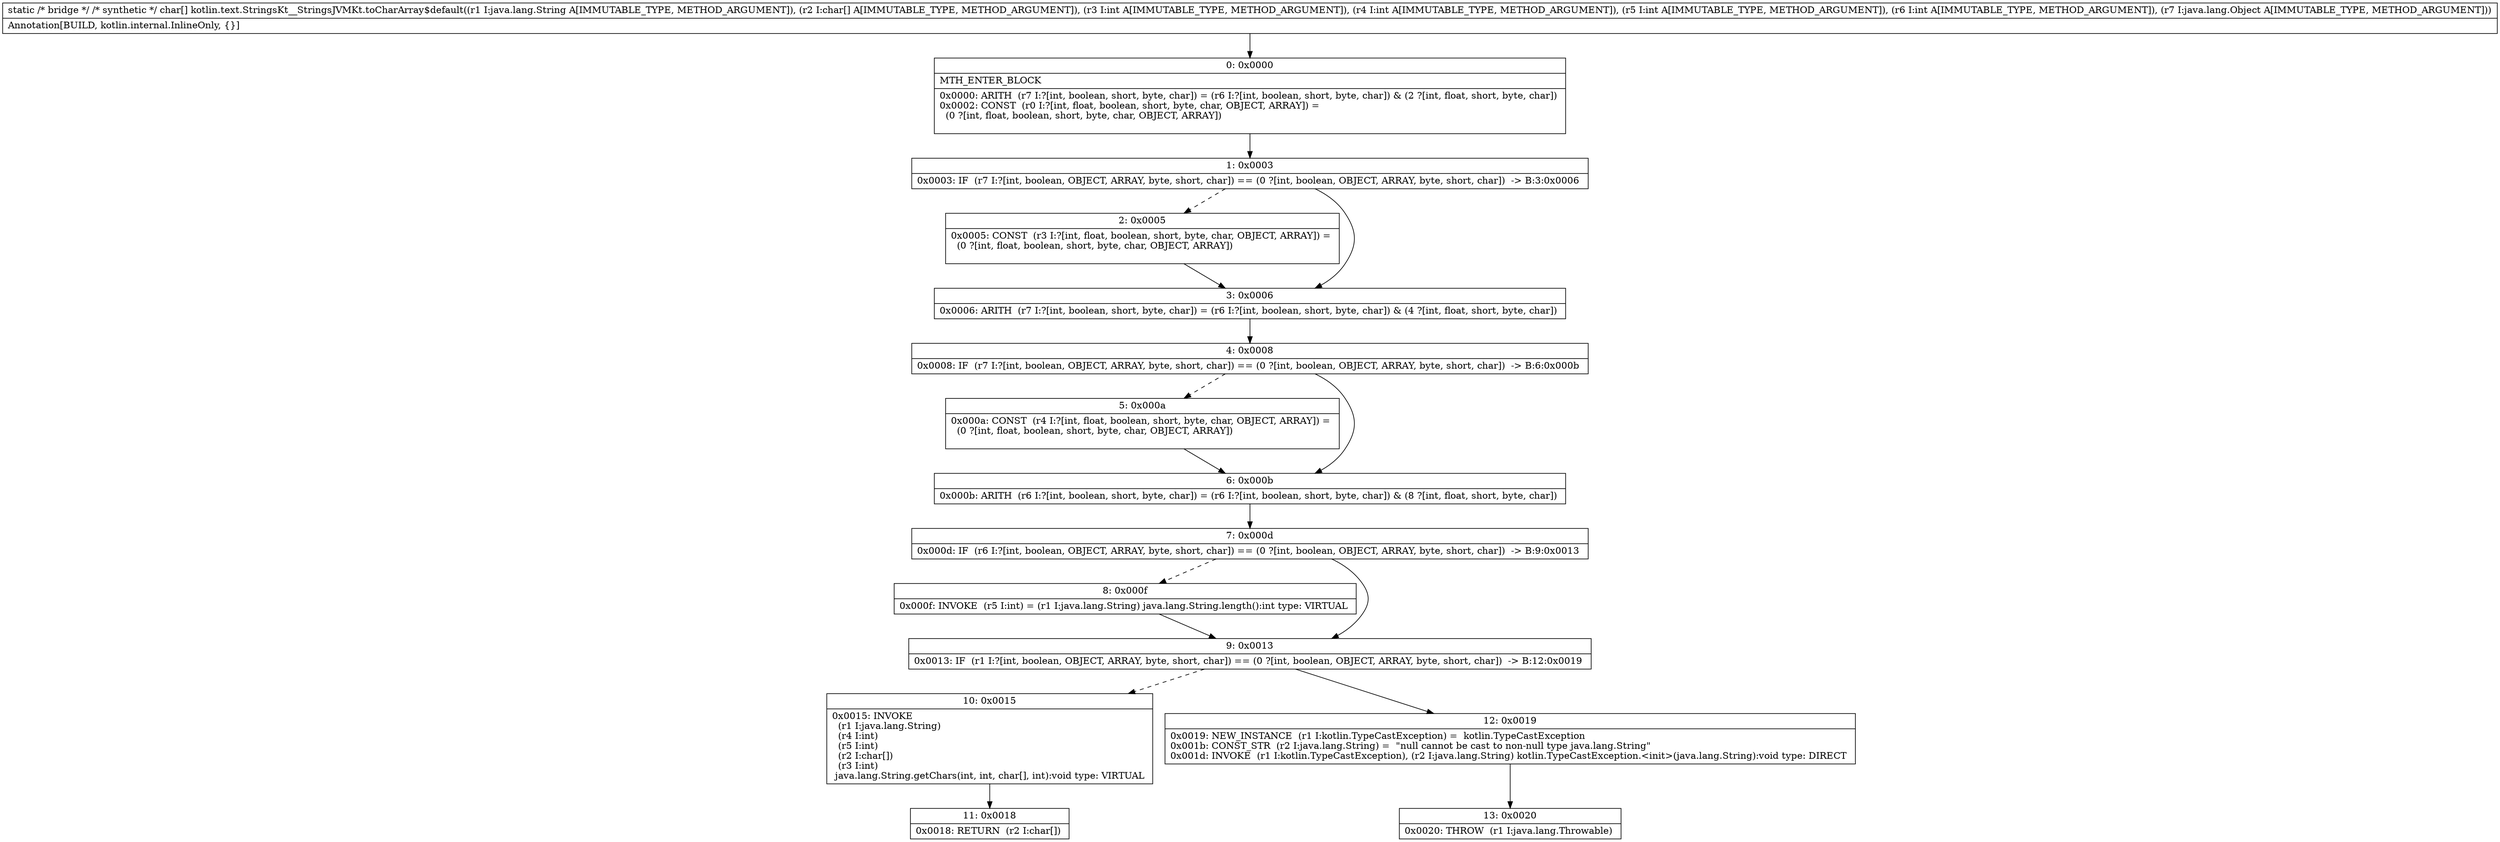 digraph "CFG forkotlin.text.StringsKt__StringsJVMKt.toCharArray$default(Ljava\/lang\/String;[CIIIILjava\/lang\/Object;)[C" {
Node_0 [shape=record,label="{0\:\ 0x0000|MTH_ENTER_BLOCK\l|0x0000: ARITH  (r7 I:?[int, boolean, short, byte, char]) = (r6 I:?[int, boolean, short, byte, char]) & (2 ?[int, float, short, byte, char]) \l0x0002: CONST  (r0 I:?[int, float, boolean, short, byte, char, OBJECT, ARRAY]) = \l  (0 ?[int, float, boolean, short, byte, char, OBJECT, ARRAY])\l \l}"];
Node_1 [shape=record,label="{1\:\ 0x0003|0x0003: IF  (r7 I:?[int, boolean, OBJECT, ARRAY, byte, short, char]) == (0 ?[int, boolean, OBJECT, ARRAY, byte, short, char])  \-\> B:3:0x0006 \l}"];
Node_2 [shape=record,label="{2\:\ 0x0005|0x0005: CONST  (r3 I:?[int, float, boolean, short, byte, char, OBJECT, ARRAY]) = \l  (0 ?[int, float, boolean, short, byte, char, OBJECT, ARRAY])\l \l}"];
Node_3 [shape=record,label="{3\:\ 0x0006|0x0006: ARITH  (r7 I:?[int, boolean, short, byte, char]) = (r6 I:?[int, boolean, short, byte, char]) & (4 ?[int, float, short, byte, char]) \l}"];
Node_4 [shape=record,label="{4\:\ 0x0008|0x0008: IF  (r7 I:?[int, boolean, OBJECT, ARRAY, byte, short, char]) == (0 ?[int, boolean, OBJECT, ARRAY, byte, short, char])  \-\> B:6:0x000b \l}"];
Node_5 [shape=record,label="{5\:\ 0x000a|0x000a: CONST  (r4 I:?[int, float, boolean, short, byte, char, OBJECT, ARRAY]) = \l  (0 ?[int, float, boolean, short, byte, char, OBJECT, ARRAY])\l \l}"];
Node_6 [shape=record,label="{6\:\ 0x000b|0x000b: ARITH  (r6 I:?[int, boolean, short, byte, char]) = (r6 I:?[int, boolean, short, byte, char]) & (8 ?[int, float, short, byte, char]) \l}"];
Node_7 [shape=record,label="{7\:\ 0x000d|0x000d: IF  (r6 I:?[int, boolean, OBJECT, ARRAY, byte, short, char]) == (0 ?[int, boolean, OBJECT, ARRAY, byte, short, char])  \-\> B:9:0x0013 \l}"];
Node_8 [shape=record,label="{8\:\ 0x000f|0x000f: INVOKE  (r5 I:int) = (r1 I:java.lang.String) java.lang.String.length():int type: VIRTUAL \l}"];
Node_9 [shape=record,label="{9\:\ 0x0013|0x0013: IF  (r1 I:?[int, boolean, OBJECT, ARRAY, byte, short, char]) == (0 ?[int, boolean, OBJECT, ARRAY, byte, short, char])  \-\> B:12:0x0019 \l}"];
Node_10 [shape=record,label="{10\:\ 0x0015|0x0015: INVOKE  \l  (r1 I:java.lang.String)\l  (r4 I:int)\l  (r5 I:int)\l  (r2 I:char[])\l  (r3 I:int)\l java.lang.String.getChars(int, int, char[], int):void type: VIRTUAL \l}"];
Node_11 [shape=record,label="{11\:\ 0x0018|0x0018: RETURN  (r2 I:char[]) \l}"];
Node_12 [shape=record,label="{12\:\ 0x0019|0x0019: NEW_INSTANCE  (r1 I:kotlin.TypeCastException) =  kotlin.TypeCastException \l0x001b: CONST_STR  (r2 I:java.lang.String) =  \"null cannot be cast to non\-null type java.lang.String\" \l0x001d: INVOKE  (r1 I:kotlin.TypeCastException), (r2 I:java.lang.String) kotlin.TypeCastException.\<init\>(java.lang.String):void type: DIRECT \l}"];
Node_13 [shape=record,label="{13\:\ 0x0020|0x0020: THROW  (r1 I:java.lang.Throwable) \l}"];
MethodNode[shape=record,label="{static \/* bridge *\/ \/* synthetic *\/ char[] kotlin.text.StringsKt__StringsJVMKt.toCharArray$default((r1 I:java.lang.String A[IMMUTABLE_TYPE, METHOD_ARGUMENT]), (r2 I:char[] A[IMMUTABLE_TYPE, METHOD_ARGUMENT]), (r3 I:int A[IMMUTABLE_TYPE, METHOD_ARGUMENT]), (r4 I:int A[IMMUTABLE_TYPE, METHOD_ARGUMENT]), (r5 I:int A[IMMUTABLE_TYPE, METHOD_ARGUMENT]), (r6 I:int A[IMMUTABLE_TYPE, METHOD_ARGUMENT]), (r7 I:java.lang.Object A[IMMUTABLE_TYPE, METHOD_ARGUMENT]))  | Annotation[BUILD, kotlin.internal.InlineOnly, \{\}]\l}"];
MethodNode -> Node_0;
Node_0 -> Node_1;
Node_1 -> Node_2[style=dashed];
Node_1 -> Node_3;
Node_2 -> Node_3;
Node_3 -> Node_4;
Node_4 -> Node_5[style=dashed];
Node_4 -> Node_6;
Node_5 -> Node_6;
Node_6 -> Node_7;
Node_7 -> Node_8[style=dashed];
Node_7 -> Node_9;
Node_8 -> Node_9;
Node_9 -> Node_10[style=dashed];
Node_9 -> Node_12;
Node_10 -> Node_11;
Node_12 -> Node_13;
}

